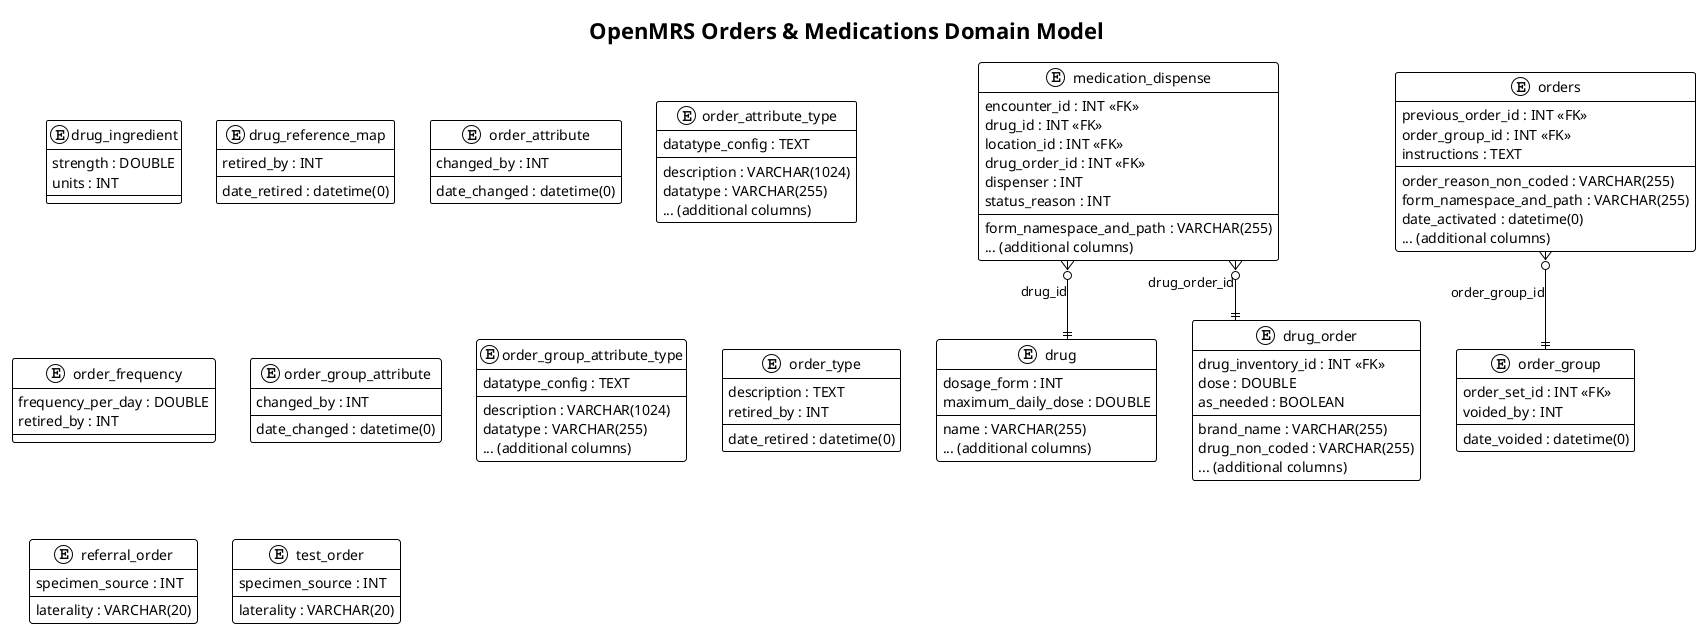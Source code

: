 @startuml OpenMRS_Orders_and_Medications_Domain
!theme plain
skinparam linetype ortho
skinparam packageStyle rectangle
title OpenMRS Orders & Medications Domain Model

entity "drug" {
  name : VARCHAR(255)
  dosage_form : INT
  maximum_daily_dose : DOUBLE
  ... (additional columns)
}

entity "drug_ingredient" {
  strength : DOUBLE
  units : INT
}

entity "drug_order" {
  drug_inventory_id : INT <<FK>>
  brand_name : VARCHAR(255)
  drug_non_coded : VARCHAR(255)
  dose : DOUBLE
  as_needed : BOOLEAN
  ... (additional columns)
}

entity "drug_reference_map" {
  retired_by : INT
  date_retired : datetime(0)
}

entity "medication_dispense" {
  encounter_id : INT <<FK>>
  drug_id : INT <<FK>>
  location_id : INT <<FK>>
  drug_order_id : INT <<FK>>
  form_namespace_and_path : VARCHAR(255)
  dispenser : INT
  status_reason : INT
  ... (additional columns)
}

entity "order_attribute" {
  changed_by : INT
  date_changed : datetime(0)
}

entity "order_attribute_type" {
  description : VARCHAR(1024)
  datatype : VARCHAR(255)
  datatype_config : TEXT
  ... (additional columns)
}

entity "order_frequency" {
  frequency_per_day : DOUBLE
  retired_by : INT
}

entity "order_group" {
  order_set_id : INT <<FK>>
  voided_by : INT
  date_voided : datetime(0)
}

entity "order_group_attribute" {
  changed_by : INT
  date_changed : datetime(0)
}

entity "order_group_attribute_type" {
  description : VARCHAR(1024)
  datatype : VARCHAR(255)
  datatype_config : TEXT
  ... (additional columns)
}

entity "order_type" {
  description : TEXT
  retired_by : INT
  date_retired : datetime(0)
}

entity "orders" {
  previous_order_id : INT <<FK>>
  order_group_id : INT <<FK>>
  order_reason_non_coded : VARCHAR(255)
  form_namespace_and_path : VARCHAR(255)
  instructions : TEXT
  date_activated : datetime(0)
  ... (additional columns)
}

entity "referral_order" {
  specimen_source : INT
  laterality : VARCHAR(20)
}

entity "test_order" {
  specimen_source : INT
  laterality : VARCHAR(20)
}

' Relationships
orders }o--|| order_group : order_group_id
medication_dispense }o--|| drug : drug_id
medication_dispense }o--|| drug_order : drug_order_id

@enduml